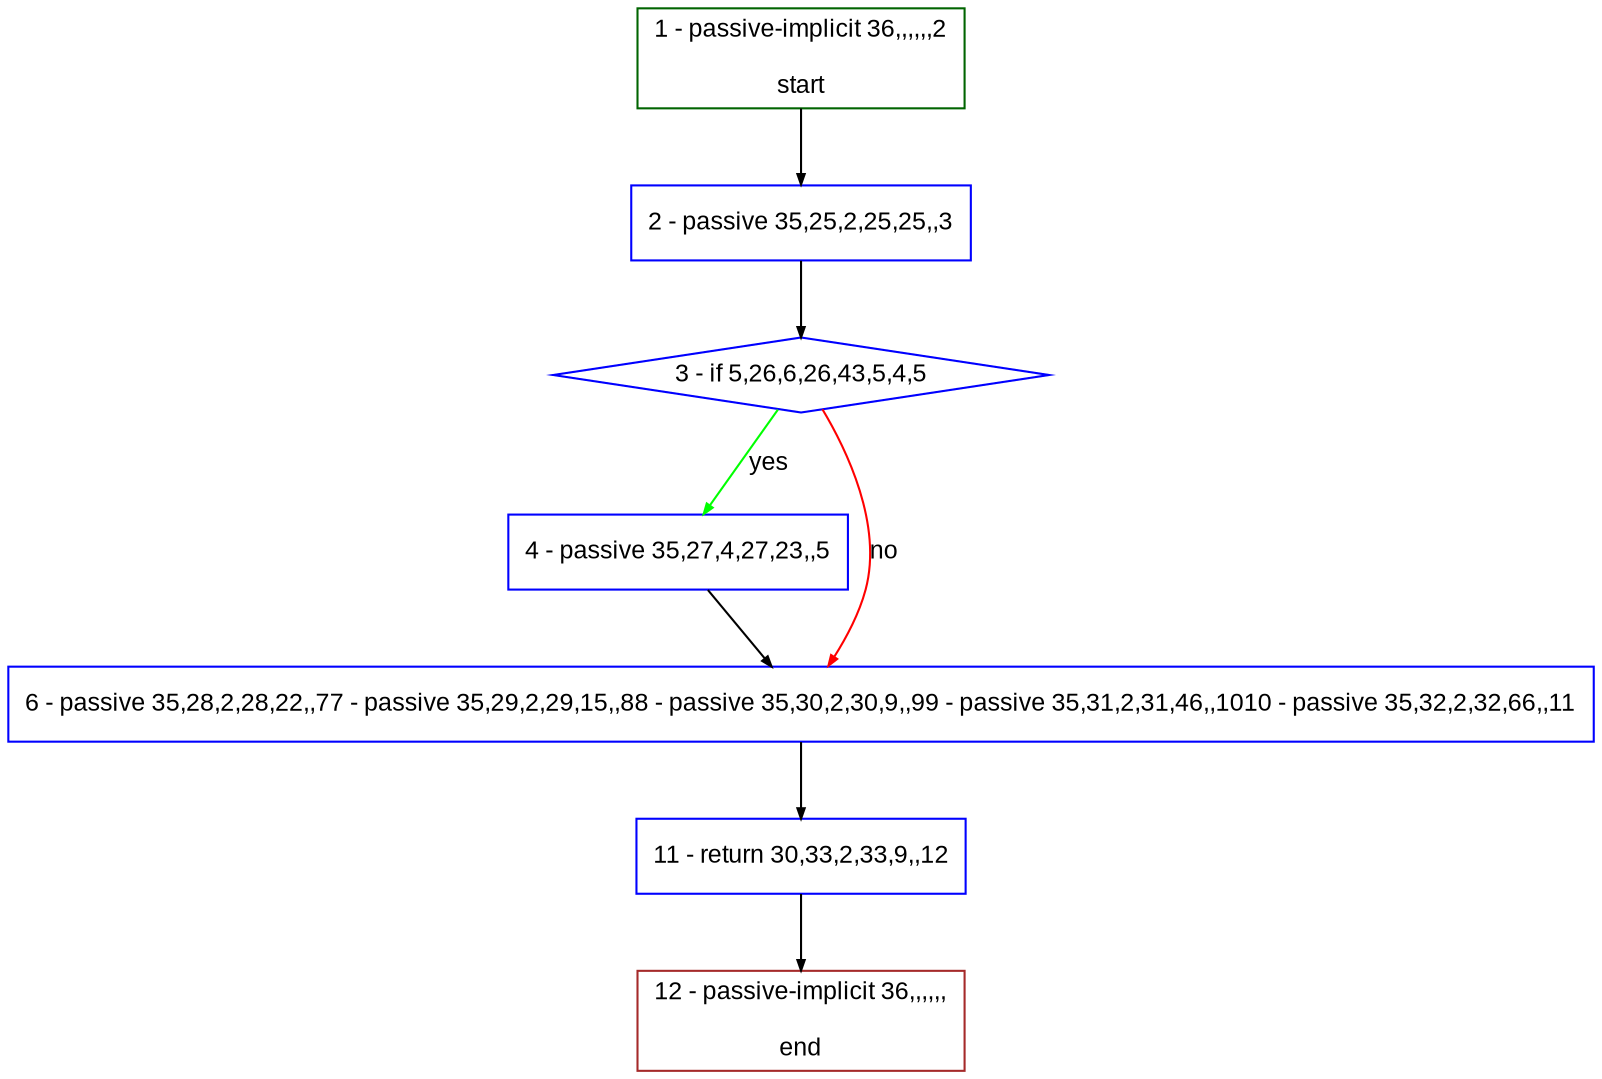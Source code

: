 digraph "" {
  graph [pack="true", label="", fontsize="12", packmode="clust", fontname="Arial", fillcolor="#FFFFCC", bgcolor="white", style="rounded,filled", compound="true"];
  node [node_initialized="no", label="", color="grey", fontsize="12", fillcolor="white", fontname="Arial", style="filled", shape="rectangle", compound="true", fixedsize="false"];
  edge [fontcolor="black", arrowhead="normal", arrowtail="none", arrowsize="0.5", ltail="", label="", color="black", fontsize="12", lhead="", fontname="Arial", dir="forward", compound="true"];
  __N1 [label="2 - passive 35,25,2,25,25,,3", color="#0000ff", fillcolor="#ffffff", style="filled", shape="box"];
  __N2 [label="1 - passive-implicit 36,,,,,,2\n\nstart", color="#006400", fillcolor="#ffffff", style="filled", shape="box"];
  __N3 [label="3 - if 5,26,6,26,43,5,4,5", color="#0000ff", fillcolor="#ffffff", style="filled", shape="diamond"];
  __N4 [label="4 - passive 35,27,4,27,23,,5", color="#0000ff", fillcolor="#ffffff", style="filled", shape="box"];
  __N5 [label="6 - passive 35,28,2,28,22,,77 - passive 35,29,2,29,15,,88 - passive 35,30,2,30,9,,99 - passive 35,31,2,31,46,,1010 - passive 35,32,2,32,66,,11", color="#0000ff", fillcolor="#ffffff", style="filled", shape="box"];
  __N6 [label="11 - return 30,33,2,33,9,,12", color="#0000ff", fillcolor="#ffffff", style="filled", shape="box"];
  __N7 [label="12 - passive-implicit 36,,,,,,\n\nend", color="#a52a2a", fillcolor="#ffffff", style="filled", shape="box"];
  __N2 -> __N1 [arrowhead="normal", arrowtail="none", color="#000000", label="", dir="forward"];
  __N1 -> __N3 [arrowhead="normal", arrowtail="none", color="#000000", label="", dir="forward"];
  __N3 -> __N4 [arrowhead="normal", arrowtail="none", color="#00ff00", label="yes", dir="forward"];
  __N3 -> __N5 [arrowhead="normal", arrowtail="none", color="#ff0000", label="no", dir="forward"];
  __N4 -> __N5 [arrowhead="normal", arrowtail="none", color="#000000", label="", dir="forward"];
  __N5 -> __N6 [arrowhead="normal", arrowtail="none", color="#000000", label="", dir="forward"];
  __N6 -> __N7 [arrowhead="normal", arrowtail="none", color="#000000", label="", dir="forward"];
}

